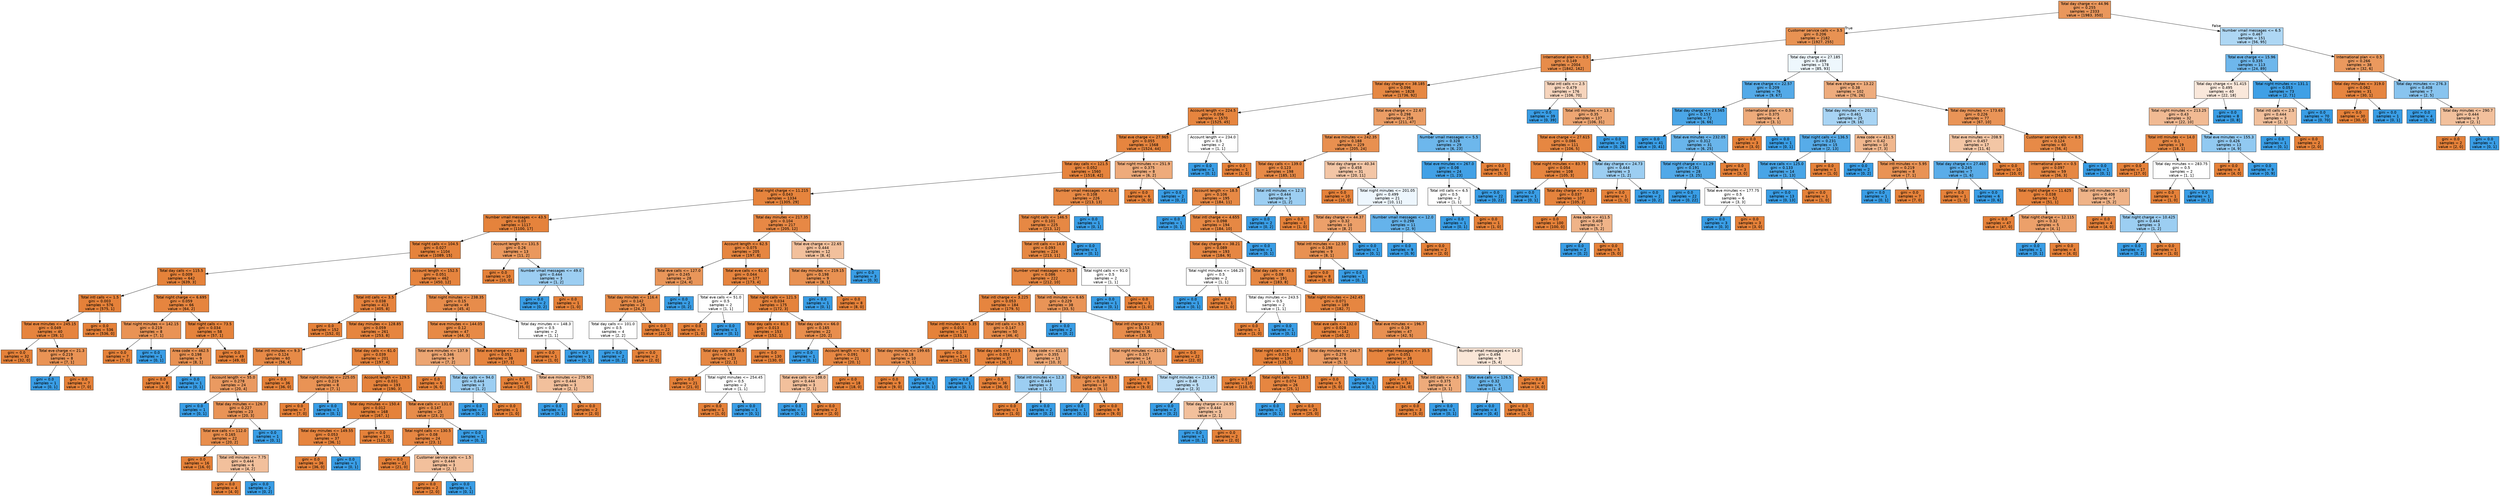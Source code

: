 digraph Tree {
node [shape=box, style="filled", color="black", fontname="helvetica"] ;
edge [fontname="helvetica"] ;
0 [label="Total day charge <= 44.96\ngini = 0.255\nsamples = 2333\nvalue = [1983, 350]", fillcolor="#ea975c"] ;
1 [label="Customer service calls <= 3.5\ngini = 0.206\nsamples = 2182\nvalue = [1927, 255]", fillcolor="#e89253"] ;
0 -> 1 [labeldistance=2.5, labelangle=45, headlabel="True"] ;
2 [label="International plan <= 0.5\ngini = 0.149\nsamples = 2004\nvalue = [1842, 162]", fillcolor="#e78c4a"] ;
1 -> 2 ;
3 [label="Total day charge <= 38.185\ngini = 0.096\nsamples = 1828\nvalue = [1736, 92]", fillcolor="#e68843"] ;
2 -> 3 ;
4 [label="Account length <= 224.5\ngini = 0.056\nsamples = 1570\nvalue = [1525, 45]", fillcolor="#e6853f"] ;
3 -> 4 ;
5 [label="Total eve charge <= 27.965\ngini = 0.055\nsamples = 1568\nvalue = [1524, 44]", fillcolor="#e6853f"] ;
4 -> 5 ;
6 [label="Total day calls <= 121.5\ngini = 0.052\nsamples = 1560\nvalue = [1518, 42]", fillcolor="#e6843e"] ;
5 -> 6 ;
7 [label="Total night charge <= 11.215\ngini = 0.043\nsamples = 1334\nvalue = [1305, 29]", fillcolor="#e6843d"] ;
6 -> 7 ;
8 [label="Number vmail messages <= 43.5\ngini = 0.03\nsamples = 1117\nvalue = [1100, 17]", fillcolor="#e5833c"] ;
7 -> 8 ;
9 [label="Total night calls <= 104.5\ngini = 0.027\nsamples = 1104\nvalue = [1089, 15]", fillcolor="#e5833c"] ;
8 -> 9 ;
10 [label="Total day calls <= 115.5\ngini = 0.009\nsamples = 642\nvalue = [639, 3]", fillcolor="#e5823a"] ;
9 -> 10 ;
11 [label="Total intl calls <= 1.5\ngini = 0.003\nsamples = 576\nvalue = [575, 1]", fillcolor="#e58139"] ;
10 -> 11 ;
12 [label="Total eve minutes <= 245.15\ngini = 0.049\nsamples = 40\nvalue = [39, 1]", fillcolor="#e6843e"] ;
11 -> 12 ;
13 [label="gini = 0.0\nsamples = 32\nvalue = [32, 0]", fillcolor="#e58139"] ;
12 -> 13 ;
14 [label="Total eve charge <= 21.3\ngini = 0.219\nsamples = 8\nvalue = [7, 1]", fillcolor="#e99355"] ;
12 -> 14 ;
15 [label="gini = 0.0\nsamples = 1\nvalue = [0, 1]", fillcolor="#399de5"] ;
14 -> 15 ;
16 [label="gini = 0.0\nsamples = 7\nvalue = [7, 0]", fillcolor="#e58139"] ;
14 -> 16 ;
17 [label="gini = 0.0\nsamples = 536\nvalue = [536, 0]", fillcolor="#e58139"] ;
11 -> 17 ;
18 [label="Total night charge <= 6.695\ngini = 0.059\nsamples = 66\nvalue = [64, 2]", fillcolor="#e6853f"] ;
10 -> 18 ;
19 [label="Total night minutes <= 142.15\ngini = 0.219\nsamples = 8\nvalue = [7, 1]", fillcolor="#e99355"] ;
18 -> 19 ;
20 [label="gini = 0.0\nsamples = 7\nvalue = [7, 0]", fillcolor="#e58139"] ;
19 -> 20 ;
21 [label="gini = 0.0\nsamples = 1\nvalue = [0, 1]", fillcolor="#399de5"] ;
19 -> 21 ;
22 [label="Total night calls <= 73.5\ngini = 0.034\nsamples = 58\nvalue = [57, 1]", fillcolor="#e5833c"] ;
18 -> 22 ;
23 [label="Area code <= 462.5\ngini = 0.198\nsamples = 9\nvalue = [8, 1]", fillcolor="#e89152"] ;
22 -> 23 ;
24 [label="gini = 0.0\nsamples = 8\nvalue = [8, 0]", fillcolor="#e58139"] ;
23 -> 24 ;
25 [label="gini = 0.0\nsamples = 1\nvalue = [0, 1]", fillcolor="#399de5"] ;
23 -> 25 ;
26 [label="gini = 0.0\nsamples = 49\nvalue = [49, 0]", fillcolor="#e58139"] ;
22 -> 26 ;
27 [label="Account length <= 152.5\ngini = 0.051\nsamples = 462\nvalue = [450, 12]", fillcolor="#e6843e"] ;
9 -> 27 ;
28 [label="Total intl calls <= 3.5\ngini = 0.038\nsamples = 413\nvalue = [405, 8]", fillcolor="#e6833d"] ;
27 -> 28 ;
29 [label="gini = 0.0\nsamples = 152\nvalue = [152, 0]", fillcolor="#e58139"] ;
28 -> 29 ;
30 [label="Total day minutes <= 128.85\ngini = 0.059\nsamples = 261\nvalue = [253, 8]", fillcolor="#e6853f"] ;
28 -> 30 ;
31 [label="Total intl minutes <= 9.3\ngini = 0.124\nsamples = 60\nvalue = [56, 4]", fillcolor="#e78a47"] ;
30 -> 31 ;
32 [label="Account length <= 55.0\ngini = 0.278\nsamples = 24\nvalue = [20, 4]", fillcolor="#ea9a61"] ;
31 -> 32 ;
33 [label="gini = 0.0\nsamples = 1\nvalue = [0, 1]", fillcolor="#399de5"] ;
32 -> 33 ;
34 [label="Total day minutes <= 126.7\ngini = 0.227\nsamples = 23\nvalue = [20, 3]", fillcolor="#e99457"] ;
32 -> 34 ;
35 [label="Total eve calls <= 112.0\ngini = 0.165\nsamples = 22\nvalue = [20, 2]", fillcolor="#e88e4d"] ;
34 -> 35 ;
36 [label="gini = 0.0\nsamples = 16\nvalue = [16, 0]", fillcolor="#e58139"] ;
35 -> 36 ;
37 [label="Total intl minutes <= 7.75\ngini = 0.444\nsamples = 6\nvalue = [4, 2]", fillcolor="#f2c09c"] ;
35 -> 37 ;
38 [label="gini = 0.0\nsamples = 4\nvalue = [4, 0]", fillcolor="#e58139"] ;
37 -> 38 ;
39 [label="gini = 0.0\nsamples = 2\nvalue = [0, 2]", fillcolor="#399de5"] ;
37 -> 39 ;
40 [label="gini = 0.0\nsamples = 1\nvalue = [0, 1]", fillcolor="#399de5"] ;
34 -> 40 ;
41 [label="gini = 0.0\nsamples = 36\nvalue = [36, 0]", fillcolor="#e58139"] ;
31 -> 41 ;
42 [label="Total day calls <= 61.0\ngini = 0.039\nsamples = 201\nvalue = [197, 4]", fillcolor="#e6843d"] ;
30 -> 42 ;
43 [label="Total night minutes <= 225.05\ngini = 0.219\nsamples = 8\nvalue = [7, 1]", fillcolor="#e99355"] ;
42 -> 43 ;
44 [label="gini = 0.0\nsamples = 7\nvalue = [7, 0]", fillcolor="#e58139"] ;
43 -> 44 ;
45 [label="gini = 0.0\nsamples = 1\nvalue = [0, 1]", fillcolor="#399de5"] ;
43 -> 45 ;
46 [label="Account length <= 129.5\ngini = 0.031\nsamples = 193\nvalue = [190, 3]", fillcolor="#e5833c"] ;
42 -> 46 ;
47 [label="Total day minutes <= 150.4\ngini = 0.012\nsamples = 168\nvalue = [167, 1]", fillcolor="#e5823a"] ;
46 -> 47 ;
48 [label="Total day minutes <= 149.55\ngini = 0.053\nsamples = 37\nvalue = [36, 1]", fillcolor="#e6843e"] ;
47 -> 48 ;
49 [label="gini = 0.0\nsamples = 36\nvalue = [36, 0]", fillcolor="#e58139"] ;
48 -> 49 ;
50 [label="gini = 0.0\nsamples = 1\nvalue = [0, 1]", fillcolor="#399de5"] ;
48 -> 50 ;
51 [label="gini = 0.0\nsamples = 131\nvalue = [131, 0]", fillcolor="#e58139"] ;
47 -> 51 ;
52 [label="Total eve calls <= 131.0\ngini = 0.147\nsamples = 25\nvalue = [23, 2]", fillcolor="#e78c4a"] ;
46 -> 52 ;
53 [label="Total night calls <= 130.5\ngini = 0.08\nsamples = 24\nvalue = [23, 1]", fillcolor="#e68642"] ;
52 -> 53 ;
54 [label="gini = 0.0\nsamples = 21\nvalue = [21, 0]", fillcolor="#e58139"] ;
53 -> 54 ;
55 [label="Customer service calls <= 1.5\ngini = 0.444\nsamples = 3\nvalue = [2, 1]", fillcolor="#f2c09c"] ;
53 -> 55 ;
56 [label="gini = 0.0\nsamples = 2\nvalue = [2, 0]", fillcolor="#e58139"] ;
55 -> 56 ;
57 [label="gini = 0.0\nsamples = 1\nvalue = [0, 1]", fillcolor="#399de5"] ;
55 -> 57 ;
58 [label="gini = 0.0\nsamples = 1\nvalue = [0, 1]", fillcolor="#399de5"] ;
52 -> 58 ;
59 [label="Total night minutes <= 238.35\ngini = 0.15\nsamples = 49\nvalue = [45, 4]", fillcolor="#e78c4b"] ;
27 -> 59 ;
60 [label="Total eve minutes <= 144.05\ngini = 0.12\nsamples = 47\nvalue = [44, 3]", fillcolor="#e78a46"] ;
59 -> 60 ;
61 [label="Total eve minutes <= 137.9\ngini = 0.346\nsamples = 9\nvalue = [7, 2]", fillcolor="#eca572"] ;
60 -> 61 ;
62 [label="gini = 0.0\nsamples = 6\nvalue = [6, 0]", fillcolor="#e58139"] ;
61 -> 62 ;
63 [label="Total day calls <= 94.0\ngini = 0.444\nsamples = 3\nvalue = [1, 2]", fillcolor="#9ccef2"] ;
61 -> 63 ;
64 [label="gini = 0.0\nsamples = 2\nvalue = [0, 2]", fillcolor="#399de5"] ;
63 -> 64 ;
65 [label="gini = 0.0\nsamples = 1\nvalue = [1, 0]", fillcolor="#e58139"] ;
63 -> 65 ;
66 [label="Total eve charge <= 22.88\ngini = 0.051\nsamples = 38\nvalue = [37, 1]", fillcolor="#e6843e"] ;
60 -> 66 ;
67 [label="gini = 0.0\nsamples = 35\nvalue = [35, 0]", fillcolor="#e58139"] ;
66 -> 67 ;
68 [label="Total eve minutes <= 275.95\ngini = 0.444\nsamples = 3\nvalue = [2, 1]", fillcolor="#f2c09c"] ;
66 -> 68 ;
69 [label="gini = 0.0\nsamples = 1\nvalue = [0, 1]", fillcolor="#399de5"] ;
68 -> 69 ;
70 [label="gini = 0.0\nsamples = 2\nvalue = [2, 0]", fillcolor="#e58139"] ;
68 -> 70 ;
71 [label="Total day minutes <= 148.3\ngini = 0.5\nsamples = 2\nvalue = [1, 1]", fillcolor="#ffffff"] ;
59 -> 71 ;
72 [label="gini = 0.0\nsamples = 1\nvalue = [1, 0]", fillcolor="#e58139"] ;
71 -> 72 ;
73 [label="gini = 0.0\nsamples = 1\nvalue = [0, 1]", fillcolor="#399de5"] ;
71 -> 73 ;
74 [label="Account length <= 131.5\ngini = 0.26\nsamples = 13\nvalue = [11, 2]", fillcolor="#ea985d"] ;
8 -> 74 ;
75 [label="gini = 0.0\nsamples = 10\nvalue = [10, 0]", fillcolor="#e58139"] ;
74 -> 75 ;
76 [label="Number vmail messages <= 49.0\ngini = 0.444\nsamples = 3\nvalue = [1, 2]", fillcolor="#9ccef2"] ;
74 -> 76 ;
77 [label="gini = 0.0\nsamples = 2\nvalue = [0, 2]", fillcolor="#399de5"] ;
76 -> 77 ;
78 [label="gini = 0.0\nsamples = 1\nvalue = [1, 0]", fillcolor="#e58139"] ;
76 -> 78 ;
79 [label="Total day minutes <= 217.35\ngini = 0.104\nsamples = 217\nvalue = [205, 12]", fillcolor="#e78845"] ;
7 -> 79 ;
80 [label="Account length <= 62.5\ngini = 0.075\nsamples = 205\nvalue = [197, 8]", fillcolor="#e68641"] ;
79 -> 80 ;
81 [label="Total eve calls <= 127.0\ngini = 0.245\nsamples = 28\nvalue = [24, 4]", fillcolor="#e9965a"] ;
80 -> 81 ;
82 [label="Total day minutes <= 116.4\ngini = 0.142\nsamples = 26\nvalue = [24, 2]", fillcolor="#e78c49"] ;
81 -> 82 ;
83 [label="Total day calls <= 101.0\ngini = 0.5\nsamples = 4\nvalue = [2, 2]", fillcolor="#ffffff"] ;
82 -> 83 ;
84 [label="gini = 0.0\nsamples = 2\nvalue = [0, 2]", fillcolor="#399de5"] ;
83 -> 84 ;
85 [label="gini = 0.0\nsamples = 2\nvalue = [2, 0]", fillcolor="#e58139"] ;
83 -> 85 ;
86 [label="gini = 0.0\nsamples = 22\nvalue = [22, 0]", fillcolor="#e58139"] ;
82 -> 86 ;
87 [label="gini = 0.0\nsamples = 2\nvalue = [0, 2]", fillcolor="#399de5"] ;
81 -> 87 ;
88 [label="Total eve calls <= 61.0\ngini = 0.044\nsamples = 177\nvalue = [173, 4]", fillcolor="#e6843e"] ;
80 -> 88 ;
89 [label="Total eve calls <= 51.0\ngini = 0.5\nsamples = 2\nvalue = [1, 1]", fillcolor="#ffffff"] ;
88 -> 89 ;
90 [label="gini = 0.0\nsamples = 1\nvalue = [1, 0]", fillcolor="#e58139"] ;
89 -> 90 ;
91 [label="gini = 0.0\nsamples = 1\nvalue = [0, 1]", fillcolor="#399de5"] ;
89 -> 91 ;
92 [label="Total night calls <= 121.5\ngini = 0.034\nsamples = 175\nvalue = [172, 3]", fillcolor="#e5833c"] ;
88 -> 92 ;
93 [label="Total day calls <= 81.5\ngini = 0.013\nsamples = 153\nvalue = [152, 1]", fillcolor="#e5823a"] ;
92 -> 93 ;
94 [label="Total day calls <= 80.5\ngini = 0.083\nsamples = 23\nvalue = [22, 1]", fillcolor="#e68742"] ;
93 -> 94 ;
95 [label="gini = 0.0\nsamples = 21\nvalue = [21, 0]", fillcolor="#e58139"] ;
94 -> 95 ;
96 [label="Total night minutes <= 254.45\ngini = 0.5\nsamples = 2\nvalue = [1, 1]", fillcolor="#ffffff"] ;
94 -> 96 ;
97 [label="gini = 0.0\nsamples = 1\nvalue = [1, 0]", fillcolor="#e58139"] ;
96 -> 97 ;
98 [label="gini = 0.0\nsamples = 1\nvalue = [0, 1]", fillcolor="#399de5"] ;
96 -> 98 ;
99 [label="gini = 0.0\nsamples = 130\nvalue = [130, 0]", fillcolor="#e58139"] ;
93 -> 99 ;
100 [label="Total day calls <= 66.0\ngini = 0.165\nsamples = 22\nvalue = [20, 2]", fillcolor="#e88e4d"] ;
92 -> 100 ;
101 [label="gini = 0.0\nsamples = 1\nvalue = [0, 1]", fillcolor="#399de5"] ;
100 -> 101 ;
102 [label="Account length <= 76.0\ngini = 0.091\nsamples = 21\nvalue = [20, 1]", fillcolor="#e68743"] ;
100 -> 102 ;
103 [label="Total eve calls <= 108.0\ngini = 0.444\nsamples = 3\nvalue = [2, 1]", fillcolor="#f2c09c"] ;
102 -> 103 ;
104 [label="gini = 0.0\nsamples = 1\nvalue = [0, 1]", fillcolor="#399de5"] ;
103 -> 104 ;
105 [label="gini = 0.0\nsamples = 2\nvalue = [2, 0]", fillcolor="#e58139"] ;
103 -> 105 ;
106 [label="gini = 0.0\nsamples = 18\nvalue = [18, 0]", fillcolor="#e58139"] ;
102 -> 106 ;
107 [label="Total eve charge <= 22.65\ngini = 0.444\nsamples = 12\nvalue = [8, 4]", fillcolor="#f2c09c"] ;
79 -> 107 ;
108 [label="Total day minutes <= 219.15\ngini = 0.198\nsamples = 9\nvalue = [8, 1]", fillcolor="#e89152"] ;
107 -> 108 ;
109 [label="gini = 0.0\nsamples = 1\nvalue = [0, 1]", fillcolor="#399de5"] ;
108 -> 109 ;
110 [label="gini = 0.0\nsamples = 8\nvalue = [8, 0]", fillcolor="#e58139"] ;
108 -> 110 ;
111 [label="gini = 0.0\nsamples = 3\nvalue = [0, 3]", fillcolor="#399de5"] ;
107 -> 111 ;
112 [label="Number vmail messages <= 41.5\ngini = 0.108\nsamples = 226\nvalue = [213, 13]", fillcolor="#e78945"] ;
6 -> 112 ;
113 [label="Total night calls <= 146.5\ngini = 0.101\nsamples = 225\nvalue = [213, 12]", fillcolor="#e68844"] ;
112 -> 113 ;
114 [label="Total intl calls <= 14.0\ngini = 0.093\nsamples = 224\nvalue = [213, 11]", fillcolor="#e68843"] ;
113 -> 114 ;
115 [label="Number vmail messages <= 25.5\ngini = 0.086\nsamples = 222\nvalue = [212, 10]", fillcolor="#e68742"] ;
114 -> 115 ;
116 [label="Total intl charge <= 3.225\ngini = 0.053\nsamples = 184\nvalue = [179, 5]", fillcolor="#e6853f"] ;
115 -> 116 ;
117 [label="Total intl minutes <= 5.35\ngini = 0.015\nsamples = 134\nvalue = [133, 1]", fillcolor="#e5823a"] ;
116 -> 117 ;
118 [label="Total day minutes <= 199.65\ngini = 0.18\nsamples = 10\nvalue = [9, 1]", fillcolor="#e88f4f"] ;
117 -> 118 ;
119 [label="gini = 0.0\nsamples = 9\nvalue = [9, 0]", fillcolor="#e58139"] ;
118 -> 119 ;
120 [label="gini = 0.0\nsamples = 1\nvalue = [0, 1]", fillcolor="#399de5"] ;
118 -> 120 ;
121 [label="gini = 0.0\nsamples = 124\nvalue = [124, 0]", fillcolor="#e58139"] ;
117 -> 121 ;
122 [label="Total intl calls <= 5.5\ngini = 0.147\nsamples = 50\nvalue = [46, 4]", fillcolor="#e78c4a"] ;
116 -> 122 ;
123 [label="Total day calls <= 123.5\ngini = 0.053\nsamples = 37\nvalue = [36, 1]", fillcolor="#e6843e"] ;
122 -> 123 ;
124 [label="gini = 0.0\nsamples = 1\nvalue = [0, 1]", fillcolor="#399de5"] ;
123 -> 124 ;
125 [label="gini = 0.0\nsamples = 36\nvalue = [36, 0]", fillcolor="#e58139"] ;
123 -> 125 ;
126 [label="Area code <= 411.5\ngini = 0.355\nsamples = 13\nvalue = [10, 3]", fillcolor="#eda774"] ;
122 -> 126 ;
127 [label="Total intl minutes <= 12.3\ngini = 0.444\nsamples = 3\nvalue = [1, 2]", fillcolor="#9ccef2"] ;
126 -> 127 ;
128 [label="gini = 0.0\nsamples = 1\nvalue = [1, 0]", fillcolor="#e58139"] ;
127 -> 128 ;
129 [label="gini = 0.0\nsamples = 2\nvalue = [0, 2]", fillcolor="#399de5"] ;
127 -> 129 ;
130 [label="Total night calls <= 83.5\ngini = 0.18\nsamples = 10\nvalue = [9, 1]", fillcolor="#e88f4f"] ;
126 -> 130 ;
131 [label="gini = 0.0\nsamples = 1\nvalue = [0, 1]", fillcolor="#399de5"] ;
130 -> 131 ;
132 [label="gini = 0.0\nsamples = 9\nvalue = [9, 0]", fillcolor="#e58139"] ;
130 -> 132 ;
133 [label="Total intl minutes <= 6.65\ngini = 0.229\nsamples = 38\nvalue = [33, 5]", fillcolor="#e99457"] ;
115 -> 133 ;
134 [label="gini = 0.0\nsamples = 2\nvalue = [0, 2]", fillcolor="#399de5"] ;
133 -> 134 ;
135 [label="Total intl charge <= 2.785\ngini = 0.153\nsamples = 36\nvalue = [33, 3]", fillcolor="#e78c4b"] ;
133 -> 135 ;
136 [label="Total night minutes <= 211.0\ngini = 0.337\nsamples = 14\nvalue = [11, 3]", fillcolor="#eca36f"] ;
135 -> 136 ;
137 [label="gini = 0.0\nsamples = 9\nvalue = [9, 0]", fillcolor="#e58139"] ;
136 -> 137 ;
138 [label="Total night minutes <= 213.45\ngini = 0.48\nsamples = 5\nvalue = [2, 3]", fillcolor="#bddef6"] ;
136 -> 138 ;
139 [label="gini = 0.0\nsamples = 2\nvalue = [0, 2]", fillcolor="#399de5"] ;
138 -> 139 ;
140 [label="Total day charge <= 24.95\ngini = 0.444\nsamples = 3\nvalue = [2, 1]", fillcolor="#f2c09c"] ;
138 -> 140 ;
141 [label="gini = 0.0\nsamples = 1\nvalue = [0, 1]", fillcolor="#399de5"] ;
140 -> 141 ;
142 [label="gini = 0.0\nsamples = 2\nvalue = [2, 0]", fillcolor="#e58139"] ;
140 -> 142 ;
143 [label="gini = 0.0\nsamples = 22\nvalue = [22, 0]", fillcolor="#e58139"] ;
135 -> 143 ;
144 [label="Total night calls <= 91.0\ngini = 0.5\nsamples = 2\nvalue = [1, 1]", fillcolor="#ffffff"] ;
114 -> 144 ;
145 [label="gini = 0.0\nsamples = 1\nvalue = [0, 1]", fillcolor="#399de5"] ;
144 -> 145 ;
146 [label="gini = 0.0\nsamples = 1\nvalue = [1, 0]", fillcolor="#e58139"] ;
144 -> 146 ;
147 [label="gini = 0.0\nsamples = 1\nvalue = [0, 1]", fillcolor="#399de5"] ;
113 -> 147 ;
148 [label="gini = 0.0\nsamples = 1\nvalue = [0, 1]", fillcolor="#399de5"] ;
112 -> 148 ;
149 [label="Total night minutes <= 251.9\ngini = 0.375\nsamples = 8\nvalue = [6, 2]", fillcolor="#eeab7b"] ;
5 -> 149 ;
150 [label="gini = 0.0\nsamples = 6\nvalue = [6, 0]", fillcolor="#e58139"] ;
149 -> 150 ;
151 [label="gini = 0.0\nsamples = 2\nvalue = [0, 2]", fillcolor="#399de5"] ;
149 -> 151 ;
152 [label="Account length <= 234.0\ngini = 0.5\nsamples = 2\nvalue = [1, 1]", fillcolor="#ffffff"] ;
4 -> 152 ;
153 [label="gini = 0.0\nsamples = 1\nvalue = [0, 1]", fillcolor="#399de5"] ;
152 -> 153 ;
154 [label="gini = 0.0\nsamples = 1\nvalue = [1, 0]", fillcolor="#e58139"] ;
152 -> 154 ;
155 [label="Total eve charge <= 22.67\ngini = 0.298\nsamples = 258\nvalue = [211, 47]", fillcolor="#eb9d65"] ;
3 -> 155 ;
156 [label="Total eve minutes <= 242.35\ngini = 0.188\nsamples = 229\nvalue = [205, 24]", fillcolor="#e89050"] ;
155 -> 156 ;
157 [label="Total day calls <= 139.0\ngini = 0.123\nsamples = 198\nvalue = [185, 13]", fillcolor="#e78a47"] ;
156 -> 157 ;
158 [label="Account length <= 18.5\ngini = 0.106\nsamples = 195\nvalue = [184, 11]", fillcolor="#e78945"] ;
157 -> 158 ;
159 [label="gini = 0.0\nsamples = 1\nvalue = [0, 1]", fillcolor="#399de5"] ;
158 -> 159 ;
160 [label="Total intl charge <= 4.655\ngini = 0.098\nsamples = 194\nvalue = [184, 10]", fillcolor="#e68844"] ;
158 -> 160 ;
161 [label="Total day charge <= 38.21\ngini = 0.089\nsamples = 193\nvalue = [184, 9]", fillcolor="#e68743"] ;
160 -> 161 ;
162 [label="Total night minutes <= 166.25\ngini = 0.5\nsamples = 2\nvalue = [1, 1]", fillcolor="#ffffff"] ;
161 -> 162 ;
163 [label="gini = 0.0\nsamples = 1\nvalue = [0, 1]", fillcolor="#399de5"] ;
162 -> 163 ;
164 [label="gini = 0.0\nsamples = 1\nvalue = [1, 0]", fillcolor="#e58139"] ;
162 -> 164 ;
165 [label="Total day calls <= 45.5\ngini = 0.08\nsamples = 191\nvalue = [183, 8]", fillcolor="#e68742"] ;
161 -> 165 ;
166 [label="Total day minutes <= 243.5\ngini = 0.5\nsamples = 2\nvalue = [1, 1]", fillcolor="#ffffff"] ;
165 -> 166 ;
167 [label="gini = 0.0\nsamples = 1\nvalue = [1, 0]", fillcolor="#e58139"] ;
166 -> 167 ;
168 [label="gini = 0.0\nsamples = 1\nvalue = [0, 1]", fillcolor="#399de5"] ;
166 -> 168 ;
169 [label="Total night minutes <= 242.45\ngini = 0.071\nsamples = 189\nvalue = [182, 7]", fillcolor="#e68641"] ;
165 -> 169 ;
170 [label="Total eve calls <= 132.0\ngini = 0.028\nsamples = 142\nvalue = [140, 2]", fillcolor="#e5833c"] ;
169 -> 170 ;
171 [label="Total night calls <= 117.5\ngini = 0.015\nsamples = 136\nvalue = [135, 1]", fillcolor="#e5823a"] ;
170 -> 171 ;
172 [label="gini = 0.0\nsamples = 110\nvalue = [110, 0]", fillcolor="#e58139"] ;
171 -> 172 ;
173 [label="Total night calls <= 118.5\ngini = 0.074\nsamples = 26\nvalue = [25, 1]", fillcolor="#e68641"] ;
171 -> 173 ;
174 [label="gini = 0.0\nsamples = 1\nvalue = [0, 1]", fillcolor="#399de5"] ;
173 -> 174 ;
175 [label="gini = 0.0\nsamples = 25\nvalue = [25, 0]", fillcolor="#e58139"] ;
173 -> 175 ;
176 [label="Total day minutes <= 246.7\ngini = 0.278\nsamples = 6\nvalue = [5, 1]", fillcolor="#ea9a61"] ;
170 -> 176 ;
177 [label="gini = 0.0\nsamples = 5\nvalue = [5, 0]", fillcolor="#e58139"] ;
176 -> 177 ;
178 [label="gini = 0.0\nsamples = 1\nvalue = [0, 1]", fillcolor="#399de5"] ;
176 -> 178 ;
179 [label="Total eve minutes <= 196.7\ngini = 0.19\nsamples = 47\nvalue = [42, 5]", fillcolor="#e89051"] ;
169 -> 179 ;
180 [label="Number vmail messages <= 35.5\ngini = 0.051\nsamples = 38\nvalue = [37, 1]", fillcolor="#e6843e"] ;
179 -> 180 ;
181 [label="gini = 0.0\nsamples = 34\nvalue = [34, 0]", fillcolor="#e58139"] ;
180 -> 181 ;
182 [label="Total intl calls <= 4.5\ngini = 0.375\nsamples = 4\nvalue = [3, 1]", fillcolor="#eeab7b"] ;
180 -> 182 ;
183 [label="gini = 0.0\nsamples = 3\nvalue = [3, 0]", fillcolor="#e58139"] ;
182 -> 183 ;
184 [label="gini = 0.0\nsamples = 1\nvalue = [0, 1]", fillcolor="#399de5"] ;
182 -> 184 ;
185 [label="Number vmail messages <= 14.0\ngini = 0.494\nsamples = 9\nvalue = [5, 4]", fillcolor="#fae6d7"] ;
179 -> 185 ;
186 [label="Total eve calls <= 126.5\ngini = 0.32\nsamples = 5\nvalue = [1, 4]", fillcolor="#6ab6ec"] ;
185 -> 186 ;
187 [label="gini = 0.0\nsamples = 4\nvalue = [0, 4]", fillcolor="#399de5"] ;
186 -> 187 ;
188 [label="gini = 0.0\nsamples = 1\nvalue = [1, 0]", fillcolor="#e58139"] ;
186 -> 188 ;
189 [label="gini = 0.0\nsamples = 4\nvalue = [4, 0]", fillcolor="#e58139"] ;
185 -> 189 ;
190 [label="gini = 0.0\nsamples = 1\nvalue = [0, 1]", fillcolor="#399de5"] ;
160 -> 190 ;
191 [label="Total intl minutes <= 12.3\ngini = 0.444\nsamples = 3\nvalue = [1, 2]", fillcolor="#9ccef2"] ;
157 -> 191 ;
192 [label="gini = 0.0\nsamples = 2\nvalue = [0, 2]", fillcolor="#399de5"] ;
191 -> 192 ;
193 [label="gini = 0.0\nsamples = 1\nvalue = [1, 0]", fillcolor="#e58139"] ;
191 -> 193 ;
194 [label="Total day charge <= 40.34\ngini = 0.458\nsamples = 31\nvalue = [20, 11]", fillcolor="#f3c6a6"] ;
156 -> 194 ;
195 [label="gini = 0.0\nsamples = 10\nvalue = [10, 0]", fillcolor="#e58139"] ;
194 -> 195 ;
196 [label="Total night minutes <= 201.05\ngini = 0.499\nsamples = 21\nvalue = [10, 11]", fillcolor="#edf6fd"] ;
194 -> 196 ;
197 [label="Total day charge <= 44.37\ngini = 0.32\nsamples = 10\nvalue = [8, 2]", fillcolor="#eca06a"] ;
196 -> 197 ;
198 [label="Total intl minutes <= 12.55\ngini = 0.198\nsamples = 9\nvalue = [8, 1]", fillcolor="#e89152"] ;
197 -> 198 ;
199 [label="gini = 0.0\nsamples = 8\nvalue = [8, 0]", fillcolor="#e58139"] ;
198 -> 199 ;
200 [label="gini = 0.0\nsamples = 1\nvalue = [0, 1]", fillcolor="#399de5"] ;
198 -> 200 ;
201 [label="gini = 0.0\nsamples = 1\nvalue = [0, 1]", fillcolor="#399de5"] ;
197 -> 201 ;
202 [label="Number vmail messages <= 12.0\ngini = 0.298\nsamples = 11\nvalue = [2, 9]", fillcolor="#65b3eb"] ;
196 -> 202 ;
203 [label="gini = 0.0\nsamples = 9\nvalue = [0, 9]", fillcolor="#399de5"] ;
202 -> 203 ;
204 [label="gini = 0.0\nsamples = 2\nvalue = [2, 0]", fillcolor="#e58139"] ;
202 -> 204 ;
205 [label="Number vmail messages <= 5.5\ngini = 0.328\nsamples = 29\nvalue = [6, 23]", fillcolor="#6db7ec"] ;
155 -> 205 ;
206 [label="Total eve minutes <= 267.0\ngini = 0.08\nsamples = 24\nvalue = [1, 23]", fillcolor="#42a1e6"] ;
205 -> 206 ;
207 [label="Total intl calls <= 6.5\ngini = 0.5\nsamples = 2\nvalue = [1, 1]", fillcolor="#ffffff"] ;
206 -> 207 ;
208 [label="gini = 0.0\nsamples = 1\nvalue = [0, 1]", fillcolor="#399de5"] ;
207 -> 208 ;
209 [label="gini = 0.0\nsamples = 1\nvalue = [1, 0]", fillcolor="#e58139"] ;
207 -> 209 ;
210 [label="gini = 0.0\nsamples = 22\nvalue = [0, 22]", fillcolor="#399de5"] ;
206 -> 210 ;
211 [label="gini = 0.0\nsamples = 5\nvalue = [5, 0]", fillcolor="#e58139"] ;
205 -> 211 ;
212 [label="Total intl calls <= 2.5\ngini = 0.479\nsamples = 176\nvalue = [106, 70]", fillcolor="#f6d4bc"] ;
2 -> 212 ;
213 [label="gini = 0.0\nsamples = 39\nvalue = [0, 39]", fillcolor="#399de5"] ;
212 -> 213 ;
214 [label="Total intl minutes <= 13.1\ngini = 0.35\nsamples = 137\nvalue = [106, 31]", fillcolor="#eda673"] ;
212 -> 214 ;
215 [label="Total eve charge <= 27.615\ngini = 0.086\nsamples = 111\nvalue = [106, 5]", fillcolor="#e68742"] ;
214 -> 215 ;
216 [label="Total night minutes <= 83.75\ngini = 0.054\nsamples = 108\nvalue = [105, 3]", fillcolor="#e6853f"] ;
215 -> 216 ;
217 [label="gini = 0.0\nsamples = 1\nvalue = [0, 1]", fillcolor="#399de5"] ;
216 -> 217 ;
218 [label="Total day charge <= 43.25\ngini = 0.037\nsamples = 107\nvalue = [105, 2]", fillcolor="#e5833d"] ;
216 -> 218 ;
219 [label="gini = 0.0\nsamples = 100\nvalue = [100, 0]", fillcolor="#e58139"] ;
218 -> 219 ;
220 [label="Area code <= 411.5\ngini = 0.408\nsamples = 7\nvalue = [5, 2]", fillcolor="#efb388"] ;
218 -> 220 ;
221 [label="gini = 0.0\nsamples = 2\nvalue = [0, 2]", fillcolor="#399de5"] ;
220 -> 221 ;
222 [label="gini = 0.0\nsamples = 5\nvalue = [5, 0]", fillcolor="#e58139"] ;
220 -> 222 ;
223 [label="Total day charge <= 24.73\ngini = 0.444\nsamples = 3\nvalue = [1, 2]", fillcolor="#9ccef2"] ;
215 -> 223 ;
224 [label="gini = 0.0\nsamples = 1\nvalue = [1, 0]", fillcolor="#e58139"] ;
223 -> 224 ;
225 [label="gini = 0.0\nsamples = 2\nvalue = [0, 2]", fillcolor="#399de5"] ;
223 -> 225 ;
226 [label="gini = 0.0\nsamples = 26\nvalue = [0, 26]", fillcolor="#399de5"] ;
214 -> 226 ;
227 [label="Total day charge <= 27.185\ngini = 0.499\nsamples = 178\nvalue = [85, 93]", fillcolor="#eef7fd"] ;
1 -> 227 ;
228 [label="Total eve charge <= 22.57\ngini = 0.209\nsamples = 76\nvalue = [9, 67]", fillcolor="#54aae8"] ;
227 -> 228 ;
229 [label="Total day charge <= 23.565\ngini = 0.153\nsamples = 72\nvalue = [6, 66]", fillcolor="#4ba6e7"] ;
228 -> 229 ;
230 [label="gini = 0.0\nsamples = 41\nvalue = [0, 41]", fillcolor="#399de5"] ;
229 -> 230 ;
231 [label="Total eve minutes <= 232.05\ngini = 0.312\nsamples = 31\nvalue = [6, 25]", fillcolor="#69b5eb"] ;
229 -> 231 ;
232 [label="Total night charge <= 11.29\ngini = 0.191\nsamples = 28\nvalue = [3, 25]", fillcolor="#51a9e8"] ;
231 -> 232 ;
233 [label="gini = 0.0\nsamples = 22\nvalue = [0, 22]", fillcolor="#399de5"] ;
232 -> 233 ;
234 [label="Total eve minutes <= 177.75\ngini = 0.5\nsamples = 6\nvalue = [3, 3]", fillcolor="#ffffff"] ;
232 -> 234 ;
235 [label="gini = 0.0\nsamples = 3\nvalue = [0, 3]", fillcolor="#399de5"] ;
234 -> 235 ;
236 [label="gini = 0.0\nsamples = 3\nvalue = [3, 0]", fillcolor="#e58139"] ;
234 -> 236 ;
237 [label="gini = 0.0\nsamples = 3\nvalue = [3, 0]", fillcolor="#e58139"] ;
231 -> 237 ;
238 [label="International plan <= 0.5\ngini = 0.375\nsamples = 4\nvalue = [3, 1]", fillcolor="#eeab7b"] ;
228 -> 238 ;
239 [label="gini = 0.0\nsamples = 3\nvalue = [3, 0]", fillcolor="#e58139"] ;
238 -> 239 ;
240 [label="gini = 0.0\nsamples = 1\nvalue = [0, 1]", fillcolor="#399de5"] ;
238 -> 240 ;
241 [label="Total eve charge <= 13.22\ngini = 0.38\nsamples = 102\nvalue = [76, 26]", fillcolor="#eeac7d"] ;
227 -> 241 ;
242 [label="Total day minutes <= 202.1\ngini = 0.461\nsamples = 25\nvalue = [9, 16]", fillcolor="#a8d4f4"] ;
241 -> 242 ;
243 [label="Total night calls <= 136.5\ngini = 0.231\nsamples = 15\nvalue = [2, 13]", fillcolor="#57ace9"] ;
242 -> 243 ;
244 [label="Total eve calls <= 125.0\ngini = 0.133\nsamples = 14\nvalue = [1, 13]", fillcolor="#48a5e7"] ;
243 -> 244 ;
245 [label="gini = 0.0\nsamples = 13\nvalue = [0, 13]", fillcolor="#399de5"] ;
244 -> 245 ;
246 [label="gini = 0.0\nsamples = 1\nvalue = [1, 0]", fillcolor="#e58139"] ;
244 -> 246 ;
247 [label="gini = 0.0\nsamples = 1\nvalue = [1, 0]", fillcolor="#e58139"] ;
243 -> 247 ;
248 [label="Area code <= 411.5\ngini = 0.42\nsamples = 10\nvalue = [7, 3]", fillcolor="#f0b78e"] ;
242 -> 248 ;
249 [label="gini = 0.0\nsamples = 2\nvalue = [0, 2]", fillcolor="#399de5"] ;
248 -> 249 ;
250 [label="Total intl minutes <= 5.95\ngini = 0.219\nsamples = 8\nvalue = [7, 1]", fillcolor="#e99355"] ;
248 -> 250 ;
251 [label="gini = 0.0\nsamples = 1\nvalue = [0, 1]", fillcolor="#399de5"] ;
250 -> 251 ;
252 [label="gini = 0.0\nsamples = 7\nvalue = [7, 0]", fillcolor="#e58139"] ;
250 -> 252 ;
253 [label="Total day minutes <= 173.65\ngini = 0.226\nsamples = 77\nvalue = [67, 10]", fillcolor="#e99457"] ;
241 -> 253 ;
254 [label="Total eve minutes <= 208.9\ngini = 0.457\nsamples = 17\nvalue = [11, 6]", fillcolor="#f3c6a5"] ;
253 -> 254 ;
255 [label="Total day charge <= 27.465\ngini = 0.245\nsamples = 7\nvalue = [1, 6]", fillcolor="#5aade9"] ;
254 -> 255 ;
256 [label="gini = 0.0\nsamples = 1\nvalue = [1, 0]", fillcolor="#e58139"] ;
255 -> 256 ;
257 [label="gini = 0.0\nsamples = 6\nvalue = [0, 6]", fillcolor="#399de5"] ;
255 -> 257 ;
258 [label="gini = 0.0\nsamples = 10\nvalue = [10, 0]", fillcolor="#e58139"] ;
254 -> 258 ;
259 [label="Customer service calls <= 8.5\ngini = 0.124\nsamples = 60\nvalue = [56, 4]", fillcolor="#e78a47"] ;
253 -> 259 ;
260 [label="International plan <= 0.5\ngini = 0.097\nsamples = 59\nvalue = [56, 3]", fillcolor="#e68844"] ;
259 -> 260 ;
261 [label="Total night charge <= 11.625\ngini = 0.038\nsamples = 52\nvalue = [51, 1]", fillcolor="#e6833d"] ;
260 -> 261 ;
262 [label="gini = 0.0\nsamples = 47\nvalue = [47, 0]", fillcolor="#e58139"] ;
261 -> 262 ;
263 [label="Total night charge <= 12.115\ngini = 0.32\nsamples = 5\nvalue = [4, 1]", fillcolor="#eca06a"] ;
261 -> 263 ;
264 [label="gini = 0.0\nsamples = 1\nvalue = [0, 1]", fillcolor="#399de5"] ;
263 -> 264 ;
265 [label="gini = 0.0\nsamples = 4\nvalue = [4, 0]", fillcolor="#e58139"] ;
263 -> 265 ;
266 [label="Total intl minutes <= 10.0\ngini = 0.408\nsamples = 7\nvalue = [5, 2]", fillcolor="#efb388"] ;
260 -> 266 ;
267 [label="gini = 0.0\nsamples = 4\nvalue = [4, 0]", fillcolor="#e58139"] ;
266 -> 267 ;
268 [label="Total night charge <= 10.425\ngini = 0.444\nsamples = 3\nvalue = [1, 2]", fillcolor="#9ccef2"] ;
266 -> 268 ;
269 [label="gini = 0.0\nsamples = 2\nvalue = [0, 2]", fillcolor="#399de5"] ;
268 -> 269 ;
270 [label="gini = 0.0\nsamples = 1\nvalue = [1, 0]", fillcolor="#e58139"] ;
268 -> 270 ;
271 [label="gini = 0.0\nsamples = 1\nvalue = [0, 1]", fillcolor="#399de5"] ;
259 -> 271 ;
272 [label="Number vmail messages <= 6.5\ngini = 0.467\nsamples = 151\nvalue = [56, 95]", fillcolor="#aed7f4"] ;
0 -> 272 [labeldistance=2.5, labelangle=-45, headlabel="False"] ;
273 [label="Total eve charge <= 15.96\ngini = 0.335\nsamples = 113\nvalue = [24, 89]", fillcolor="#6eb7ec"] ;
272 -> 273 ;
274 [label="Total day charge <= 51.415\ngini = 0.495\nsamples = 40\nvalue = [22, 18]", fillcolor="#fae8db"] ;
273 -> 274 ;
275 [label="Total night minutes <= 213.25\ngini = 0.43\nsamples = 32\nvalue = [22, 10]", fillcolor="#f1ba93"] ;
274 -> 275 ;
276 [label="Total intl minutes <= 14.0\ngini = 0.1\nsamples = 19\nvalue = [18, 1]", fillcolor="#e68844"] ;
275 -> 276 ;
277 [label="gini = 0.0\nsamples = 17\nvalue = [17, 0]", fillcolor="#e58139"] ;
276 -> 277 ;
278 [label="Total day minutes <= 283.75\ngini = 0.5\nsamples = 2\nvalue = [1, 1]", fillcolor="#ffffff"] ;
276 -> 278 ;
279 [label="gini = 0.0\nsamples = 1\nvalue = [1, 0]", fillcolor="#e58139"] ;
278 -> 279 ;
280 [label="gini = 0.0\nsamples = 1\nvalue = [0, 1]", fillcolor="#399de5"] ;
278 -> 280 ;
281 [label="Total eve minutes <= 155.3\ngini = 0.426\nsamples = 13\nvalue = [4, 9]", fillcolor="#91c9f1"] ;
275 -> 281 ;
282 [label="gini = 0.0\nsamples = 4\nvalue = [4, 0]", fillcolor="#e58139"] ;
281 -> 282 ;
283 [label="gini = 0.0\nsamples = 9\nvalue = [0, 9]", fillcolor="#399de5"] ;
281 -> 283 ;
284 [label="gini = 0.0\nsamples = 8\nvalue = [0, 8]", fillcolor="#399de5"] ;
274 -> 284 ;
285 [label="Total night minutes <= 131.1\ngini = 0.053\nsamples = 73\nvalue = [2, 71]", fillcolor="#3fa0e6"] ;
273 -> 285 ;
286 [label="Total intl calls <= 2.5\ngini = 0.444\nsamples = 3\nvalue = [2, 1]", fillcolor="#f2c09c"] ;
285 -> 286 ;
287 [label="gini = 0.0\nsamples = 1\nvalue = [0, 1]", fillcolor="#399de5"] ;
286 -> 287 ;
288 [label="gini = 0.0\nsamples = 2\nvalue = [2, 0]", fillcolor="#e58139"] ;
286 -> 288 ;
289 [label="gini = 0.0\nsamples = 70\nvalue = [0, 70]", fillcolor="#399de5"] ;
285 -> 289 ;
290 [label="International plan <= 0.5\ngini = 0.266\nsamples = 38\nvalue = [32, 6]", fillcolor="#ea995e"] ;
272 -> 290 ;
291 [label="Total day minutes <= 319.0\ngini = 0.062\nsamples = 31\nvalue = [30, 1]", fillcolor="#e68540"] ;
290 -> 291 ;
292 [label="gini = 0.0\nsamples = 30\nvalue = [30, 0]", fillcolor="#e58139"] ;
291 -> 292 ;
293 [label="gini = 0.0\nsamples = 1\nvalue = [0, 1]", fillcolor="#399de5"] ;
291 -> 293 ;
294 [label="Total day minutes <= 276.3\ngini = 0.408\nsamples = 7\nvalue = [2, 5]", fillcolor="#88c4ef"] ;
290 -> 294 ;
295 [label="gini = 0.0\nsamples = 4\nvalue = [0, 4]", fillcolor="#399de5"] ;
294 -> 295 ;
296 [label="Total day minutes <= 290.7\ngini = 0.444\nsamples = 3\nvalue = [2, 1]", fillcolor="#f2c09c"] ;
294 -> 296 ;
297 [label="gini = 0.0\nsamples = 2\nvalue = [2, 0]", fillcolor="#e58139"] ;
296 -> 297 ;
298 [label="gini = 0.0\nsamples = 1\nvalue = [0, 1]", fillcolor="#399de5"] ;
296 -> 298 ;
}
